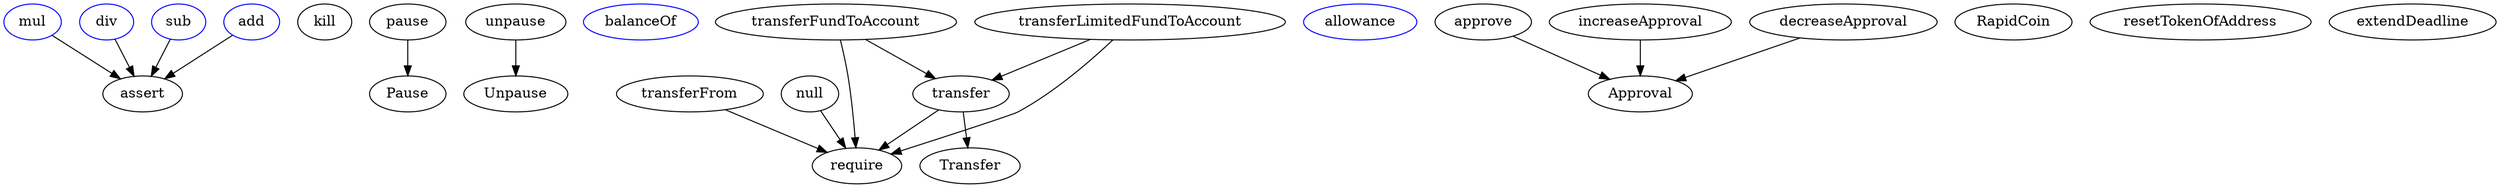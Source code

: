 strict digraph {
  mul [color=blue]
  assert
  div [color=blue]
  sub [color=blue]
  add [color=blue]
  kill
  pause
  Pause
  unpause
  Unpause
  balanceOf [color=blue]
  transfer
  require
  Transfer
  allowance [color=blue]
  transferFrom
  approve
  Approval
  increaseApproval
  decreaseApproval
  RapidCoin
  null
  transferFundToAccount
  resetTokenOfAddress
  transferLimitedFundToAccount
  extendDeadline
  mul -> assert
  div -> assert
  sub -> assert
  add -> assert
  pause -> Pause
  unpause -> Unpause
  transfer -> require
  transfer -> Transfer
  transferFrom -> require
  approve -> Approval
  increaseApproval -> Approval
  decreaseApproval -> Approval
  null -> require
  transferFundToAccount -> require
  transferFundToAccount -> transfer
  transferLimitedFundToAccount -> require
  transferLimitedFundToAccount -> transfer
}

